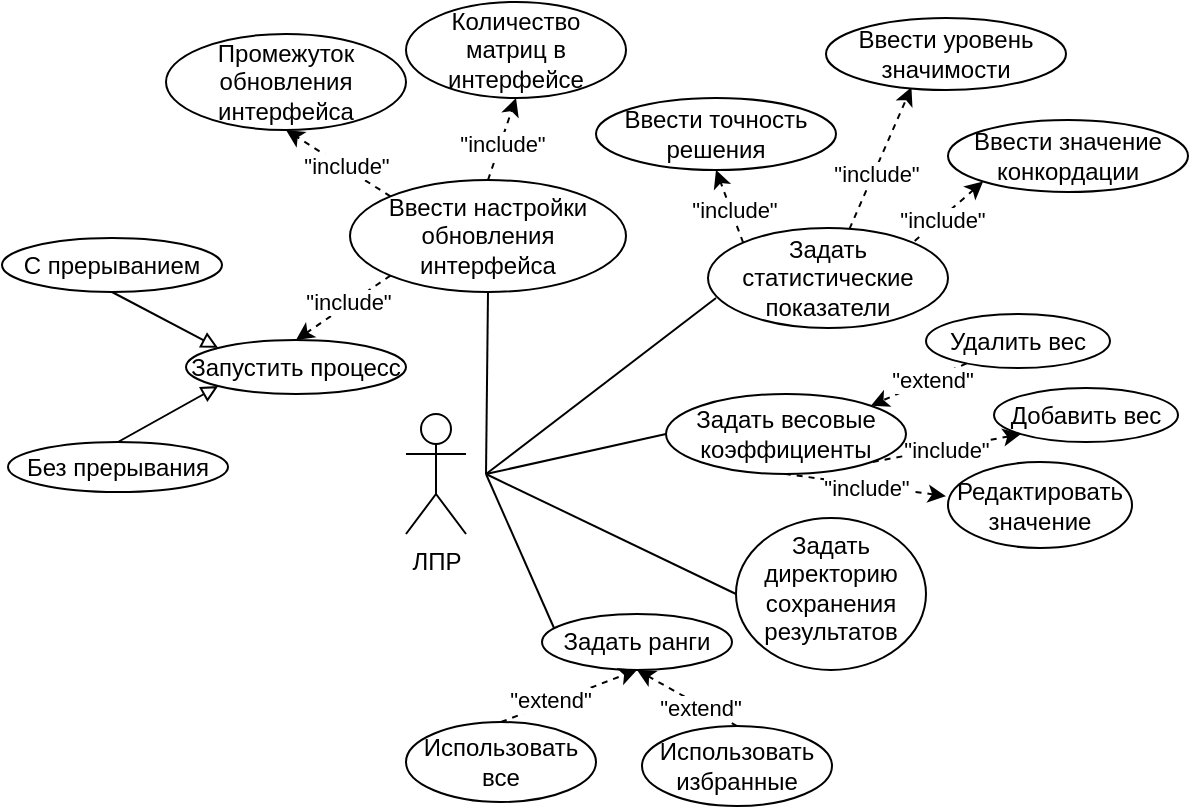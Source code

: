 <mxfile version="22.1.5" type="github">
  <diagram name="Страница — 1" id="13ZsyIA3A2PHv1gfF3Tv">
    <mxGraphModel dx="988" dy="532" grid="0" gridSize="10" guides="1" tooltips="1" connect="1" arrows="1" fold="1" page="1" pageScale="1" pageWidth="1169" pageHeight="827" math="0" shadow="0">
      <root>
        <mxCell id="0" />
        <mxCell id="1" parent="0" />
        <mxCell id="u1M5d2YBWSQStyXBgiU--1" value="ЛПР" style="shape=umlActor;verticalLabelPosition=bottom;verticalAlign=top;html=1;outlineConnect=0;" parent="1" vertex="1">
          <mxGeometry x="230" y="310" width="30" height="60" as="geometry" />
        </mxCell>
        <mxCell id="u1M5d2YBWSQStyXBgiU--2" value="" style="endArrow=none;html=1;rounded=0;endFill=0;" parent="1" edge="1">
          <mxGeometry width="50" height="50" relative="1" as="geometry">
            <mxPoint x="270" y="340" as="sourcePoint" />
            <mxPoint x="360" y="320" as="targetPoint" />
          </mxGeometry>
        </mxCell>
        <mxCell id="S01E7SAqJd3VSEOtWKj2-1" value="" style="endArrow=none;html=1;rounded=0;endFill=0;" parent="1" edge="1">
          <mxGeometry width="50" height="50" relative="1" as="geometry">
            <mxPoint x="270" y="340" as="sourcePoint" />
            <mxPoint x="304" y="417" as="targetPoint" />
          </mxGeometry>
        </mxCell>
        <mxCell id="S01E7SAqJd3VSEOtWKj2-6" value="&quot;include&quot;" style="rounded=0;orthogonalLoop=1;jettySize=auto;html=1;entryX=0.356;entryY=0.962;entryDx=0;entryDy=0;dashed=1;entryPerimeter=0;" parent="1" source="S01E7SAqJd3VSEOtWKj2-2" target="S01E7SAqJd3VSEOtWKj2-5" edge="1">
          <mxGeometry x="-0.219" y="-1" relative="1" as="geometry">
            <mxPoint as="offset" />
          </mxGeometry>
        </mxCell>
        <mxCell id="S01E7SAqJd3VSEOtWKj2-2" value="Задать&lt;br&gt;статистические показатели" style="ellipse;whiteSpace=wrap;html=1;" parent="1" vertex="1">
          <mxGeometry x="381" y="217" width="120" height="50" as="geometry" />
        </mxCell>
        <mxCell id="S01E7SAqJd3VSEOtWKj2-4" value="&quot;include&quot;" style="rounded=0;orthogonalLoop=1;jettySize=auto;html=1;exitX=0;exitY=1;exitDx=0;exitDy=0;entryX=1;entryY=0;entryDx=0;entryDy=0;endArrow=none;endFill=0;dashed=1;startArrow=classic;startFill=1;" parent="1" source="S01E7SAqJd3VSEOtWKj2-3" target="S01E7SAqJd3VSEOtWKj2-2" edge="1">
          <mxGeometry x="0.214" y="1" relative="1" as="geometry">
            <mxPoint as="offset" />
          </mxGeometry>
        </mxCell>
        <mxCell id="S01E7SAqJd3VSEOtWKj2-3" value="Ввести значение конкордации" style="ellipse;whiteSpace=wrap;html=1;" parent="1" vertex="1">
          <mxGeometry x="501" y="163" width="120" height="36" as="geometry" />
        </mxCell>
        <mxCell id="S01E7SAqJd3VSEOtWKj2-5" value="Ввести уровень значимости" style="ellipse;whiteSpace=wrap;html=1;" parent="1" vertex="1">
          <mxGeometry x="440" y="112" width="120" height="36" as="geometry" />
        </mxCell>
        <mxCell id="S01E7SAqJd3VSEOtWKj2-7" value="Ввести точность решения" style="ellipse;whiteSpace=wrap;html=1;" parent="1" vertex="1">
          <mxGeometry x="325" y="152" width="120" height="36" as="geometry" />
        </mxCell>
        <mxCell id="S01E7SAqJd3VSEOtWKj2-8" value="&quot;include&quot;" style="rounded=0;orthogonalLoop=1;jettySize=auto;html=1;exitX=0;exitY=0;exitDx=0;exitDy=0;entryX=0.5;entryY=1;entryDx=0;entryDy=0;dashed=1;" parent="1" source="S01E7SAqJd3VSEOtWKj2-2" target="S01E7SAqJd3VSEOtWKj2-7" edge="1">
          <mxGeometry x="-0.125" y="-1" relative="1" as="geometry">
            <mxPoint x="259.003" y="140.996" as="sourcePoint" />
            <mxPoint as="offset" />
          </mxGeometry>
        </mxCell>
        <mxCell id="S01E7SAqJd3VSEOtWKj2-9" value="" style="endArrow=none;html=1;rounded=0;endFill=0;" parent="1" edge="1">
          <mxGeometry width="50" height="50" relative="1" as="geometry">
            <mxPoint x="270" y="340" as="sourcePoint" />
            <mxPoint x="385" y="252" as="targetPoint" />
          </mxGeometry>
        </mxCell>
        <mxCell id="S01E7SAqJd3VSEOtWKj2-10" value="Задать ранги" style="ellipse;whiteSpace=wrap;html=1;" parent="1" vertex="1">
          <mxGeometry x="298" y="410" width="95" height="28" as="geometry" />
        </mxCell>
        <mxCell id="S01E7SAqJd3VSEOtWKj2-12" value="Удалить вес" style="ellipse;whiteSpace=wrap;html=1;" parent="1" vertex="1">
          <mxGeometry x="490" y="260" width="92" height="27" as="geometry" />
        </mxCell>
        <mxCell id="S01E7SAqJd3VSEOtWKj2-13" value="&quot;extend&quot;" style="rounded=0;orthogonalLoop=1;jettySize=auto;html=1;entryX=1;entryY=0;entryDx=0;entryDy=0;dashed=1;" parent="1" source="S01E7SAqJd3VSEOtWKj2-12" target="u1M5d2YBWSQStyXBgiU--3" edge="1">
          <mxGeometry x="-0.265" y="1" relative="1" as="geometry">
            <mxPoint x="514.4" y="335.56" as="targetPoint" />
            <mxPoint as="offset" />
          </mxGeometry>
        </mxCell>
        <mxCell id="S01E7SAqJd3VSEOtWKj2-14" value="Добавить вес" style="ellipse;whiteSpace=wrap;html=1;" parent="1" vertex="1">
          <mxGeometry x="524" y="297" width="92" height="27" as="geometry" />
        </mxCell>
        <mxCell id="S01E7SAqJd3VSEOtWKj2-16" value="&quot;include&quot;" style="rounded=0;orthogonalLoop=1;jettySize=auto;html=1;exitX=0;exitY=1;exitDx=0;exitDy=0;entryX=1;entryY=1;entryDx=0;entryDy=0;endArrow=none;endFill=0;dashed=1;startArrow=classic;startFill=1;" parent="1" source="S01E7SAqJd3VSEOtWKj2-14" target="u1M5d2YBWSQStyXBgiU--3" edge="1">
          <mxGeometry x="0.002" y="1" relative="1" as="geometry">
            <mxPoint x="477" y="401" as="sourcePoint" />
            <mxPoint x="442" y="431" as="targetPoint" />
            <mxPoint as="offset" />
          </mxGeometry>
        </mxCell>
        <mxCell id="u1M5d2YBWSQStyXBgiU--3" value="Задать весовые&lt;br&gt;коэффициенты" style="ellipse;whiteSpace=wrap;html=1;" parent="1" vertex="1">
          <mxGeometry x="360" y="300" width="120" height="40" as="geometry" />
        </mxCell>
        <mxCell id="S01E7SAqJd3VSEOtWKj2-17" value="Использовать все" style="ellipse;whiteSpace=wrap;html=1;" parent="1" vertex="1">
          <mxGeometry x="230" y="464" width="95" height="40" as="geometry" />
        </mxCell>
        <mxCell id="S01E7SAqJd3VSEOtWKj2-18" value="&quot;extend&quot;" style="rounded=0;orthogonalLoop=1;jettySize=auto;html=1;entryX=0.5;entryY=1;entryDx=0;entryDy=0;dashed=1;exitX=0.5;exitY=0;exitDx=0;exitDy=0;" parent="1" source="S01E7SAqJd3VSEOtWKj2-17" target="S01E7SAqJd3VSEOtWKj2-10" edge="1">
          <mxGeometry x="-0.265" y="1" relative="1" as="geometry">
            <mxPoint x="336" y="472" as="sourcePoint" />
            <mxPoint x="385" y="490" as="targetPoint" />
            <mxPoint as="offset" />
          </mxGeometry>
        </mxCell>
        <mxCell id="S01E7SAqJd3VSEOtWKj2-23" value="" style="endArrow=none;html=1;rounded=0;entryX=0.5;entryY=1;entryDx=0;entryDy=0;" parent="1" target="S01E7SAqJd3VSEOtWKj2-24" edge="1">
          <mxGeometry width="50" height="50" relative="1" as="geometry">
            <mxPoint x="270" y="340" as="sourcePoint" />
            <mxPoint x="292" y="245" as="targetPoint" />
          </mxGeometry>
        </mxCell>
        <mxCell id="S01E7SAqJd3VSEOtWKj2-24" value="Ввести настройки обновления интерфейса" style="ellipse;whiteSpace=wrap;html=1;" parent="1" vertex="1">
          <mxGeometry x="202" y="193" width="138" height="56" as="geometry" />
        </mxCell>
        <mxCell id="S01E7SAqJd3VSEOtWKj2-27" value="&quot;include&quot;" style="rounded=0;orthogonalLoop=1;jettySize=auto;html=1;exitX=0;exitY=0;exitDx=0;exitDy=0;dashed=1;entryX=0.5;entryY=1;entryDx=0;entryDy=0;" parent="1" source="S01E7SAqJd3VSEOtWKj2-24" target="S01E7SAqJd3VSEOtWKj2-28" edge="1">
          <mxGeometry x="-0.125" y="-1" relative="1" as="geometry">
            <mxPoint x="207" y="181" as="sourcePoint" />
            <mxPoint x="212" y="169" as="targetPoint" />
            <mxPoint as="offset" />
          </mxGeometry>
        </mxCell>
        <mxCell id="S01E7SAqJd3VSEOtWKj2-28" value="Промежуток обновления&lt;br&gt;интерфейса" style="ellipse;whiteSpace=wrap;html=1;" parent="1" vertex="1">
          <mxGeometry x="110" y="120" width="120" height="48" as="geometry" />
        </mxCell>
        <mxCell id="S01E7SAqJd3VSEOtWKj2-29" value="&quot;include&quot;" style="rounded=0;orthogonalLoop=1;jettySize=auto;html=1;exitX=0.5;exitY=0;exitDx=0;exitDy=0;dashed=1;entryX=0.5;entryY=1;entryDx=0;entryDy=0;" parent="1" source="S01E7SAqJd3VSEOtWKj2-24" target="S01E7SAqJd3VSEOtWKj2-30" edge="1">
          <mxGeometry x="-0.125" y="-1" relative="1" as="geometry">
            <mxPoint x="232" y="211" as="sourcePoint" />
            <mxPoint x="282" y="153" as="targetPoint" />
            <mxPoint as="offset" />
          </mxGeometry>
        </mxCell>
        <mxCell id="S01E7SAqJd3VSEOtWKj2-30" value="Количество матриц в интерфейсе" style="ellipse;whiteSpace=wrap;html=1;" parent="1" vertex="1">
          <mxGeometry x="230" y="104" width="110" height="48" as="geometry" />
        </mxCell>
        <mxCell id="S01E7SAqJd3VSEOtWKj2-32" value="Запустить процесс" style="ellipse;whiteSpace=wrap;html=1;" parent="1" vertex="1">
          <mxGeometry x="120" y="273" width="110" height="27" as="geometry" />
        </mxCell>
        <mxCell id="S01E7SAqJd3VSEOtWKj2-34" value="С прерыванием" style="ellipse;whiteSpace=wrap;html=1;" parent="1" vertex="1">
          <mxGeometry x="28" y="222" width="110" height="27" as="geometry" />
        </mxCell>
        <mxCell id="pmKTjgoHwWbGK0lNRpNX-3" style="rounded=0;orthogonalLoop=1;jettySize=auto;html=1;exitX=0.5;exitY=0;exitDx=0;exitDy=0;entryX=0;entryY=1;entryDx=0;entryDy=0;endArrow=block;endFill=0;" edge="1" parent="1" source="S01E7SAqJd3VSEOtWKj2-35" target="S01E7SAqJd3VSEOtWKj2-32">
          <mxGeometry relative="1" as="geometry" />
        </mxCell>
        <mxCell id="S01E7SAqJd3VSEOtWKj2-35" value="Без прерывания" style="ellipse;whiteSpace=wrap;html=1;" parent="1" vertex="1">
          <mxGeometry x="31" y="324" width="110" height="25" as="geometry" />
        </mxCell>
        <mxCell id="BjilEbDkBo1MqlYA68Uz-1" value="Использовать&lt;br&gt;избранные" style="ellipse;whiteSpace=wrap;html=1;" parent="1" vertex="1">
          <mxGeometry x="348" y="466" width="95" height="40" as="geometry" />
        </mxCell>
        <mxCell id="BjilEbDkBo1MqlYA68Uz-2" value="&quot;extend&quot;" style="rounded=0;orthogonalLoop=1;jettySize=auto;html=1;entryX=0.5;entryY=1;entryDx=0;entryDy=0;dashed=1;exitX=0.5;exitY=0;exitDx=0;exitDy=0;" parent="1" source="BjilEbDkBo1MqlYA68Uz-1" target="S01E7SAqJd3VSEOtWKj2-10" edge="1">
          <mxGeometry x="-0.265" y="1" relative="1" as="geometry">
            <mxPoint x="288" y="474" as="sourcePoint" />
            <mxPoint x="356" y="448" as="targetPoint" />
            <mxPoint as="offset" />
          </mxGeometry>
        </mxCell>
        <mxCell id="BjilEbDkBo1MqlYA68Uz-3" value="Редактировать значение" style="ellipse;whiteSpace=wrap;html=1;" parent="1" vertex="1">
          <mxGeometry x="501" y="334" width="92" height="43" as="geometry" />
        </mxCell>
        <mxCell id="BjilEbDkBo1MqlYA68Uz-7" value="&quot;include&quot;" style="rounded=0;orthogonalLoop=1;jettySize=auto;html=1;exitX=-0.011;exitY=0.397;exitDx=0;exitDy=0;entryX=0.5;entryY=1;entryDx=0;entryDy=0;endArrow=none;endFill=0;dashed=1;startArrow=classic;startFill=1;exitPerimeter=0;" parent="1" source="BjilEbDkBo1MqlYA68Uz-3" target="u1M5d2YBWSQStyXBgiU--3" edge="1">
          <mxGeometry x="0.002" y="1" relative="1" as="geometry">
            <mxPoint x="547" y="330" as="sourcePoint" />
            <mxPoint x="472" y="344" as="targetPoint" />
            <mxPoint as="offset" />
          </mxGeometry>
        </mxCell>
        <mxCell id="BjilEbDkBo1MqlYA68Uz-8" value="&quot;include&quot;" style="rounded=0;orthogonalLoop=1;jettySize=auto;html=1;exitX=0;exitY=1;exitDx=0;exitDy=0;dashed=1;entryX=0.5;entryY=0;entryDx=0;entryDy=0;" parent="1" source="S01E7SAqJd3VSEOtWKj2-24" target="S01E7SAqJd3VSEOtWKj2-32" edge="1">
          <mxGeometry x="-0.125" y="-1" relative="1" as="geometry">
            <mxPoint x="146" y="287" as="sourcePoint" />
            <mxPoint x="132" y="255" as="targetPoint" />
            <mxPoint as="offset" />
          </mxGeometry>
        </mxCell>
        <mxCell id="pmKTjgoHwWbGK0lNRpNX-2" style="rounded=0;orthogonalLoop=1;jettySize=auto;html=1;exitX=0;exitY=0.5;exitDx=0;exitDy=0;endArrow=none;endFill=0;" edge="1" parent="1" source="pmKTjgoHwWbGK0lNRpNX-1">
          <mxGeometry relative="1" as="geometry">
            <mxPoint x="270" y="340" as="targetPoint" />
          </mxGeometry>
        </mxCell>
        <mxCell id="pmKTjgoHwWbGK0lNRpNX-1" value="Задать директорию сохранения результатов" style="ellipse;whiteSpace=wrap;html=1;verticalAlign=top;" vertex="1" parent="1">
          <mxGeometry x="395" y="362" width="95" height="76" as="geometry" />
        </mxCell>
        <mxCell id="pmKTjgoHwWbGK0lNRpNX-4" style="rounded=0;orthogonalLoop=1;jettySize=auto;html=1;exitX=0.5;exitY=1;exitDx=0;exitDy=0;entryX=0;entryY=0;entryDx=0;entryDy=0;endArrow=block;endFill=0;" edge="1" parent="1" source="S01E7SAqJd3VSEOtWKj2-34" target="S01E7SAqJd3VSEOtWKj2-32">
          <mxGeometry relative="1" as="geometry">
            <mxPoint x="96" y="334" as="sourcePoint" />
            <mxPoint x="146" y="306" as="targetPoint" />
          </mxGeometry>
        </mxCell>
      </root>
    </mxGraphModel>
  </diagram>
</mxfile>
